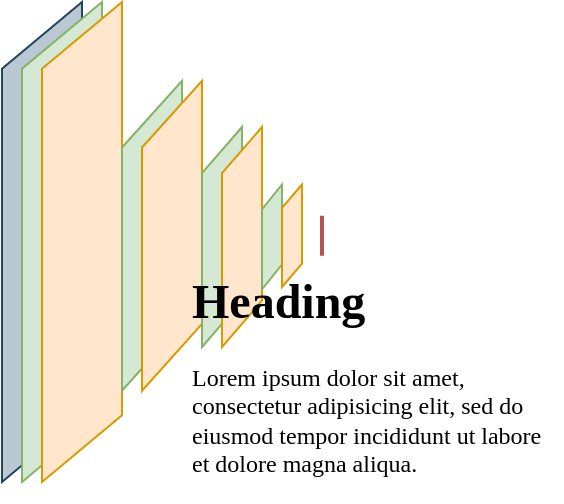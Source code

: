 <mxfile version="22.1.5" type="github">
  <diagram name="Page-1" id="f-5v2sI5h4t3cFkbrv8b">
    <mxGraphModel dx="435" dy="224" grid="1" gridSize="10" guides="1" tooltips="1" connect="1" arrows="1" fold="1" page="1" pageScale="1" pageWidth="850" pageHeight="1100" math="0" shadow="0">
      <root>
        <mxCell id="0" />
        <mxCell id="1" parent="0" />
        <mxCell id="Wa3p7uX86l7QjgIijev7-48" value="" style="verticalLabelPosition=bottom;verticalAlign=top;html=1;shape=mxgraph.infographic.parallelogram;dx=16.69;fillColor=#bac8d3;strokeColor=#23445d;flipH=0;flipV=1;direction=south;" vertex="1" parent="1">
          <mxGeometry x="160" y="40" width="40" height="240" as="geometry" />
        </mxCell>
        <mxCell id="Wa3p7uX86l7QjgIijev7-49" value="" style="verticalLabelPosition=bottom;verticalAlign=top;html=1;shape=mxgraph.infographic.parallelogram;dx=16.69;fillColor=#d5e8d4;strokeColor=#82b366;flipH=0;flipV=1;direction=south;" vertex="1" parent="1">
          <mxGeometry x="170" y="40" width="40" height="240" as="geometry" />
        </mxCell>
        <mxCell id="Wa3p7uX86l7QjgIijev7-50" value="" style="verticalLabelPosition=bottom;verticalAlign=top;html=1;shape=mxgraph.infographic.parallelogram;dx=16.69;fillColor=#ffe6cc;strokeColor=#d79b00;flipH=0;flipV=1;direction=south;" vertex="1" parent="1">
          <mxGeometry x="180" y="40" width="40" height="240" as="geometry" />
        </mxCell>
        <mxCell id="Wa3p7uX86l7QjgIijev7-52" value="" style="verticalLabelPosition=bottom;verticalAlign=top;html=1;shape=mxgraph.infographic.parallelogram;dx=16.69;fillColor=#d5e8d4;strokeColor=#82b366;flipH=0;flipV=1;direction=south;" vertex="1" parent="1">
          <mxGeometry x="220" y="79.37" width="30" height="155" as="geometry" />
        </mxCell>
        <mxCell id="Wa3p7uX86l7QjgIijev7-54" value="" style="verticalLabelPosition=bottom;verticalAlign=top;html=1;shape=mxgraph.infographic.parallelogram;dx=16.69;fillColor=#ffe6cc;strokeColor=#d79b00;flipH=0;flipV=1;direction=south;" vertex="1" parent="1">
          <mxGeometry x="230" y="79.37" width="30" height="155" as="geometry" />
        </mxCell>
        <mxCell id="Wa3p7uX86l7QjgIijev7-63" value="" style="verticalLabelPosition=bottom;verticalAlign=top;html=1;shape=mxgraph.infographic.parallelogram;dx=11.56;fillColor=#d5e8d4;strokeColor=#82b366;flipH=0;flipV=1;direction=south;" vertex="1" parent="1">
          <mxGeometry x="260" y="102.49" width="20" height="110" as="geometry" />
        </mxCell>
        <mxCell id="Wa3p7uX86l7QjgIijev7-69" value="" style="verticalLabelPosition=bottom;verticalAlign=top;html=1;shape=mxgraph.infographic.parallelogram;dx=11.56;fillColor=#ffe6cc;strokeColor=#d79b00;flipH=0;flipV=1;direction=south;" vertex="1" parent="1">
          <mxGeometry x="270" y="102.49" width="20" height="110" as="geometry" />
        </mxCell>
        <mxCell id="Wa3p7uX86l7QjgIijev7-66" value="" style="verticalLabelPosition=bottom;verticalAlign=top;html=1;shape=mxgraph.infographic.parallelogram;dx=6.24;fillColor=#d5e8d4;strokeColor=#82b366;flipH=0;flipV=1;direction=south;" vertex="1" parent="1">
          <mxGeometry x="290" y="131.24" width="10" height="52.5" as="geometry" />
        </mxCell>
        <mxCell id="Wa3p7uX86l7QjgIijev7-67" value="" style="verticalLabelPosition=bottom;verticalAlign=top;html=1;shape=mxgraph.infographic.parallelogram;dx=5.86;fillColor=#ffe6cc;strokeColor=#d79b00;flipH=0;flipV=1;direction=south;" vertex="1" parent="1">
          <mxGeometry x="300" y="131.24" width="10" height="51.25" as="geometry" />
        </mxCell>
        <mxCell id="Wa3p7uX86l7QjgIijev7-70" value="" style="endArrow=none;html=1;rounded=0;fillColor=#f8cecc;strokeColor=#b85450;strokeWidth=2;shadow=0;" edge="1" parent="1">
          <mxGeometry width="50" height="50" relative="1" as="geometry">
            <mxPoint x="320" y="166.87" as="sourcePoint" />
            <mxPoint x="320" y="146.87" as="targetPoint" />
          </mxGeometry>
        </mxCell>
        <mxCell id="Wa3p7uX86l7QjgIijev7-71" value="&lt;h1&gt;&lt;font face=&quot;Times New Roman&quot;&gt;Heading&lt;/font&gt;&lt;/h1&gt;&lt;p&gt;&lt;font face=&quot;DQD_PXNZRMz7GEKOn7Fx&quot;&gt;Lorem ipsum dolor sit amet, consectetur adipisicing elit, sed do eiusmod tempor incididunt ut labore et dolore magna aliqua.&lt;/font&gt;&lt;/p&gt;" style="text;html=1;strokeColor=none;fillColor=none;spacing=5;spacingTop=-20;whiteSpace=wrap;overflow=hidden;rounded=0;" vertex="1" parent="1">
          <mxGeometry x="250" y="170" width="190" height="120" as="geometry" />
        </mxCell>
      </root>
    </mxGraphModel>
  </diagram>
</mxfile>
